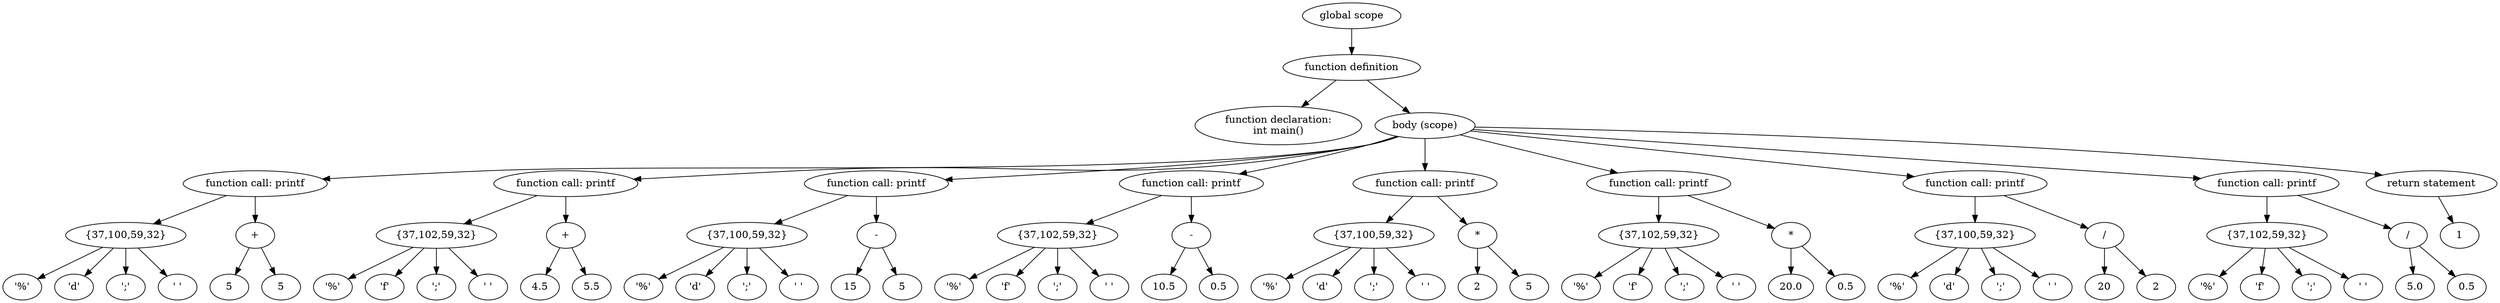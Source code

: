 digraph "Abstract Syntax Tree" {
	140480002130464 [label="function declaration:
int main()"]
	140480002133440 -> 140480002130464
	140480002131088 [label="'%'"]
	140480002529600 -> 140480002131088
	140480002131712 [label="'d'"]
	140480002529600 -> 140480002131712
	140480002133632 [label="';'"]
	140480002529600 -> 140480002133632
	140480002133776 [label="' '"]
	140480002529600 -> 140480002133776
	140480002529600 [label="{37,100,59,32}"]
	140480002132432 -> 140480002529600
	140480002211600 [label=5]
	140480002209632 -> 140480002211600
	140480002209584 [label=5]
	140480002209632 -> 140480002209584
	140480002209632 [label="+"]
	140480002132432 -> 140480002209632
	140480002132432 [label="function call: printf"]
	140480002132480 -> 140480002132432
	140480002209296 [label="'%'"]
	140480001629776 -> 140480002209296
	140480002209728 [label="'f'"]
	140480001629776 -> 140480002209728
	140480001627904 [label="';'"]
	140480001629776 -> 140480001627904
	140480001629584 [label="' '"]
	140480001629776 -> 140480001629584
	140480001629776 [label="{37,102,59,32}"]
	140480002210400 -> 140480001629776
	140480001628144 [label=4.5]
	140480001628768 -> 140480001628144
	140480001627808 [label=5.5]
	140480001628768 -> 140480001627808
	140480001628768 [label="+"]
	140480002210400 -> 140480001628768
	140480002210400 [label="function call: printf"]
	140480002132480 -> 140480002210400
	140480001633584 [label="'%'"]
	140480001633632 -> 140480001633584
	140480001633392 [label="'d'"]
	140480001633632 -> 140480001633392
	140480001632624 [label="';'"]
	140480001633632 -> 140480001632624
	140480001631376 [label="' '"]
	140480001633632 -> 140480001631376
	140480001633632 [label="{37,100,59,32}"]
	140480001632864 -> 140480001633632
	140480002506560 [label=15]
	140480002504448 -> 140480002506560
	140480002505168 [label=5]
	140480002504448 -> 140480002505168
	140480002504448 [label="-"]
	140480001632864 -> 140480002504448
	140480001632864 [label="function call: printf"]
	140480002132480 -> 140480001632864
	140480001595232 [label="'%'"]
	140480001594080 -> 140480001595232
	140480001596240 [label="'f'"]
	140480001594080 -> 140480001596240
	140480001596576 [label="';'"]
	140480001594080 -> 140480001596576
	140480001594368 [label="' '"]
	140480001594080 -> 140480001594368
	140480001594080 [label="{37,102,59,32}"]
	140480001596480 -> 140480001594080
	140480001595760 [label=10.5]
	140480001595904 -> 140480001595760
	140480001596096 [label=0.5]
	140480001595904 -> 140480001596096
	140480001595904 [label="-"]
	140480001596480 -> 140480001595904
	140480001596480 [label="function call: printf"]
	140480002132480 -> 140480001596480
	140480001594176 [label="'%'"]
	140480001596672 -> 140480001594176
	140480001596432 [label="'d'"]
	140480001596672 -> 140480001596432
	140480001594560 [label="';'"]
	140480001596672 -> 140480001594560
	140480001595712 [label="' '"]
	140480001596672 -> 140480001595712
	140480001596672 [label="{37,100,59,32}"]
	140480001596048 -> 140480001596672
	140480001595664 [label=2]
	140480001596864 -> 140480001595664
	140480001596336 [label=5]
	140480001596864 -> 140480001596336
	140480001596864 [label="*"]
	140480001596048 -> 140480001596864
	140480001596048 [label="function call: printf"]
	140480002132480 -> 140480001596048
	140480001781920 [label="'%'"]
	140480001782352 -> 140480001781920
	140480001782016 [label="'f'"]
	140480001782352 -> 140480001782016
	140480001782112 [label="';'"]
	140480001782352 -> 140480001782112
	140480001782208 [label="' '"]
	140480001782352 -> 140480001782208
	140480001782352 [label="{37,102,59,32}"]
	140480001781824 -> 140480001782352
	140480001782400 [label=20.0]
	140480001782640 -> 140480001782400
	140480001782544 [label=0.5]
	140480001782640 -> 140480001782544
	140480001782640 [label="*"]
	140480001781824 -> 140480001782640
	140480001781824 [label="function call: printf"]
	140480002132480 -> 140480001781824
	140480001782880 [label="'%'"]
	140480001783312 -> 140480001782880
	140480001782976 [label="'d'"]
	140480001783312 -> 140480001782976
	140480001783072 [label="';'"]
	140480001783312 -> 140480001783072
	140480001783168 [label="' '"]
	140480001783312 -> 140480001783168
	140480001783312 [label="{37,100,59,32}"]
	140480001782784 -> 140480001783312
	140480001783360 [label=20]
	140480001783600 -> 140480001783360
	140480001783504 [label=2]
	140480001783600 -> 140480001783504
	140480001783600 [label="/"]
	140480001782784 -> 140480001783600
	140480001782784 [label="function call: printf"]
	140480002132480 -> 140480001782784
	140480001783840 [label="'%'"]
	140480001784272 -> 140480001783840
	140480001783936 [label="'f'"]
	140480001784272 -> 140480001783936
	140480001784032 [label="';'"]
	140480001784272 -> 140480001784032
	140480001784128 [label="' '"]
	140480001784272 -> 140480001784128
	140480001784272 [label="{37,102,59,32}"]
	140480001783744 -> 140480001784272
	140480001784320 [label=5.0]
	140480001784560 -> 140480001784320
	140480001784464 [label=0.5]
	140480001784560 -> 140480001784464
	140480001784560 [label="/"]
	140480001783744 -> 140480001784560
	140480001783744 [label="function call: printf"]
	140480002132480 -> 140480001783744
	140480002133584 [label=1]
	140480001784752 -> 140480002133584
	140480001784752 [label="return statement"]
	140480002132480 -> 140480001784752
	140480002132480 [label="body (scope)"]
	140480002133440 -> 140480002132480
	140480002133440 [label="function definition"]
	140480002196624 -> 140480002133440
	140480002196624 [label="global scope"]
}
